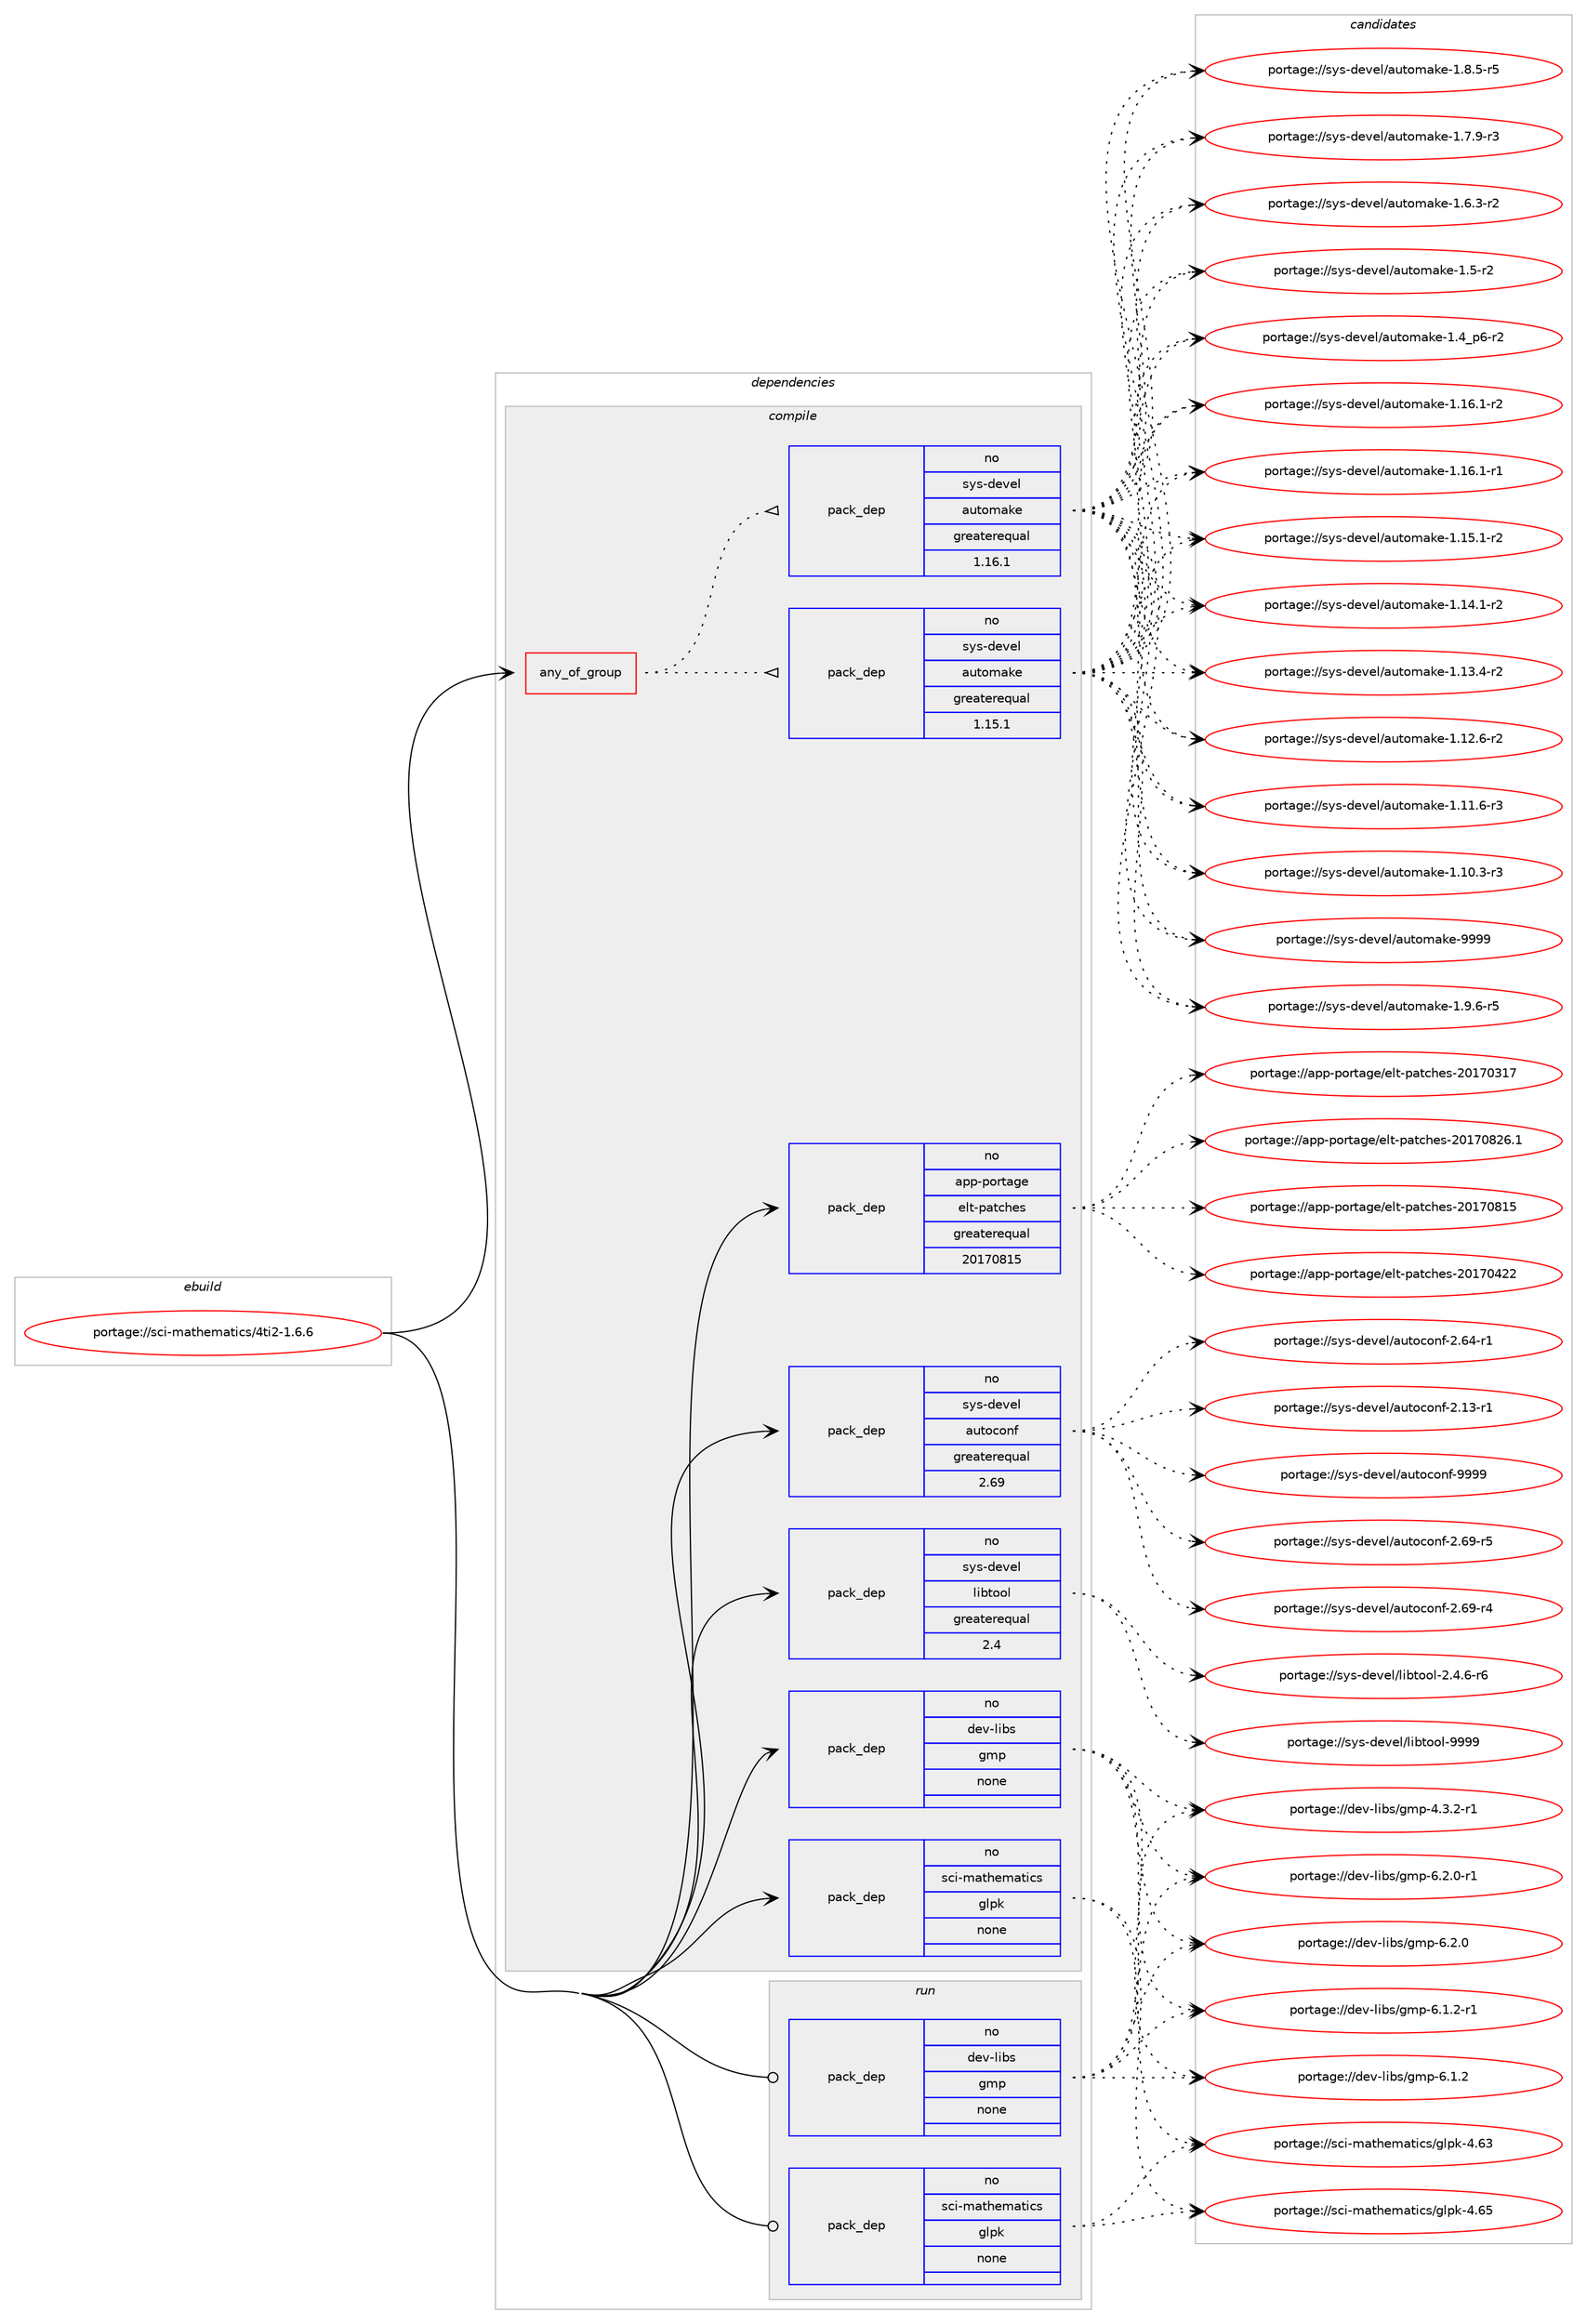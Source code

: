 digraph prolog {

# *************
# Graph options
# *************

newrank=true;
concentrate=true;
compound=true;
graph [rankdir=LR,fontname=Helvetica,fontsize=10,ranksep=1.5];#, ranksep=2.5, nodesep=0.2];
edge  [arrowhead=vee];
node  [fontname=Helvetica,fontsize=10];

# **********
# The ebuild
# **********

subgraph cluster_leftcol {
color=gray;
rank=same;
label=<<i>ebuild</i>>;
id [label="portage://sci-mathematics/4ti2-1.6.6", color=red, width=4, href="../sci-mathematics/4ti2-1.6.6.svg"];
}

# ****************
# The dependencies
# ****************

subgraph cluster_midcol {
color=gray;
label=<<i>dependencies</i>>;
subgraph cluster_compile {
fillcolor="#eeeeee";
style=filled;
label=<<i>compile</i>>;
subgraph any787 {
dependency36451 [label=<<TABLE BORDER="0" CELLBORDER="1" CELLSPACING="0" CELLPADDING="4"><TR><TD CELLPADDING="10">any_of_group</TD></TR></TABLE>>, shape=none, color=red];subgraph pack29138 {
dependency36452 [label=<<TABLE BORDER="0" CELLBORDER="1" CELLSPACING="0" CELLPADDING="4" WIDTH="220"><TR><TD ROWSPAN="6" CELLPADDING="30">pack_dep</TD></TR><TR><TD WIDTH="110">no</TD></TR><TR><TD>sys-devel</TD></TR><TR><TD>automake</TD></TR><TR><TD>greaterequal</TD></TR><TR><TD>1.16.1</TD></TR></TABLE>>, shape=none, color=blue];
}
dependency36451:e -> dependency36452:w [weight=20,style="dotted",arrowhead="oinv"];
subgraph pack29139 {
dependency36453 [label=<<TABLE BORDER="0" CELLBORDER="1" CELLSPACING="0" CELLPADDING="4" WIDTH="220"><TR><TD ROWSPAN="6" CELLPADDING="30">pack_dep</TD></TR><TR><TD WIDTH="110">no</TD></TR><TR><TD>sys-devel</TD></TR><TR><TD>automake</TD></TR><TR><TD>greaterequal</TD></TR><TR><TD>1.15.1</TD></TR></TABLE>>, shape=none, color=blue];
}
dependency36451:e -> dependency36453:w [weight=20,style="dotted",arrowhead="oinv"];
}
id:e -> dependency36451:w [weight=20,style="solid",arrowhead="vee"];
subgraph pack29140 {
dependency36454 [label=<<TABLE BORDER="0" CELLBORDER="1" CELLSPACING="0" CELLPADDING="4" WIDTH="220"><TR><TD ROWSPAN="6" CELLPADDING="30">pack_dep</TD></TR><TR><TD WIDTH="110">no</TD></TR><TR><TD>app-portage</TD></TR><TR><TD>elt-patches</TD></TR><TR><TD>greaterequal</TD></TR><TR><TD>20170815</TD></TR></TABLE>>, shape=none, color=blue];
}
id:e -> dependency36454:w [weight=20,style="solid",arrowhead="vee"];
subgraph pack29141 {
dependency36455 [label=<<TABLE BORDER="0" CELLBORDER="1" CELLSPACING="0" CELLPADDING="4" WIDTH="220"><TR><TD ROWSPAN="6" CELLPADDING="30">pack_dep</TD></TR><TR><TD WIDTH="110">no</TD></TR><TR><TD>dev-libs</TD></TR><TR><TD>gmp</TD></TR><TR><TD>none</TD></TR><TR><TD></TD></TR></TABLE>>, shape=none, color=blue];
}
id:e -> dependency36455:w [weight=20,style="solid",arrowhead="vee"];
subgraph pack29142 {
dependency36456 [label=<<TABLE BORDER="0" CELLBORDER="1" CELLSPACING="0" CELLPADDING="4" WIDTH="220"><TR><TD ROWSPAN="6" CELLPADDING="30">pack_dep</TD></TR><TR><TD WIDTH="110">no</TD></TR><TR><TD>sci-mathematics</TD></TR><TR><TD>glpk</TD></TR><TR><TD>none</TD></TR><TR><TD></TD></TR></TABLE>>, shape=none, color=blue];
}
id:e -> dependency36456:w [weight=20,style="solid",arrowhead="vee"];
subgraph pack29143 {
dependency36457 [label=<<TABLE BORDER="0" CELLBORDER="1" CELLSPACING="0" CELLPADDING="4" WIDTH="220"><TR><TD ROWSPAN="6" CELLPADDING="30">pack_dep</TD></TR><TR><TD WIDTH="110">no</TD></TR><TR><TD>sys-devel</TD></TR><TR><TD>autoconf</TD></TR><TR><TD>greaterequal</TD></TR><TR><TD>2.69</TD></TR></TABLE>>, shape=none, color=blue];
}
id:e -> dependency36457:w [weight=20,style="solid",arrowhead="vee"];
subgraph pack29144 {
dependency36458 [label=<<TABLE BORDER="0" CELLBORDER="1" CELLSPACING="0" CELLPADDING="4" WIDTH="220"><TR><TD ROWSPAN="6" CELLPADDING="30">pack_dep</TD></TR><TR><TD WIDTH="110">no</TD></TR><TR><TD>sys-devel</TD></TR><TR><TD>libtool</TD></TR><TR><TD>greaterequal</TD></TR><TR><TD>2.4</TD></TR></TABLE>>, shape=none, color=blue];
}
id:e -> dependency36458:w [weight=20,style="solid",arrowhead="vee"];
}
subgraph cluster_compileandrun {
fillcolor="#eeeeee";
style=filled;
label=<<i>compile and run</i>>;
}
subgraph cluster_run {
fillcolor="#eeeeee";
style=filled;
label=<<i>run</i>>;
subgraph pack29145 {
dependency36459 [label=<<TABLE BORDER="0" CELLBORDER="1" CELLSPACING="0" CELLPADDING="4" WIDTH="220"><TR><TD ROWSPAN="6" CELLPADDING="30">pack_dep</TD></TR><TR><TD WIDTH="110">no</TD></TR><TR><TD>dev-libs</TD></TR><TR><TD>gmp</TD></TR><TR><TD>none</TD></TR><TR><TD></TD></TR></TABLE>>, shape=none, color=blue];
}
id:e -> dependency36459:w [weight=20,style="solid",arrowhead="odot"];
subgraph pack29146 {
dependency36460 [label=<<TABLE BORDER="0" CELLBORDER="1" CELLSPACING="0" CELLPADDING="4" WIDTH="220"><TR><TD ROWSPAN="6" CELLPADDING="30">pack_dep</TD></TR><TR><TD WIDTH="110">no</TD></TR><TR><TD>sci-mathematics</TD></TR><TR><TD>glpk</TD></TR><TR><TD>none</TD></TR><TR><TD></TD></TR></TABLE>>, shape=none, color=blue];
}
id:e -> dependency36460:w [weight=20,style="solid",arrowhead="odot"];
}
}

# **************
# The candidates
# **************

subgraph cluster_choices {
rank=same;
color=gray;
label=<<i>candidates</i>>;

subgraph choice29138 {
color=black;
nodesep=1;
choice115121115451001011181011084797117116111109971071014557575757 [label="portage://sys-devel/automake-9999", color=red, width=4,href="../sys-devel/automake-9999.svg"];
choice115121115451001011181011084797117116111109971071014549465746544511453 [label="portage://sys-devel/automake-1.9.6-r5", color=red, width=4,href="../sys-devel/automake-1.9.6-r5.svg"];
choice115121115451001011181011084797117116111109971071014549465646534511453 [label="portage://sys-devel/automake-1.8.5-r5", color=red, width=4,href="../sys-devel/automake-1.8.5-r5.svg"];
choice115121115451001011181011084797117116111109971071014549465546574511451 [label="portage://sys-devel/automake-1.7.9-r3", color=red, width=4,href="../sys-devel/automake-1.7.9-r3.svg"];
choice115121115451001011181011084797117116111109971071014549465446514511450 [label="portage://sys-devel/automake-1.6.3-r2", color=red, width=4,href="../sys-devel/automake-1.6.3-r2.svg"];
choice11512111545100101118101108479711711611110997107101454946534511450 [label="portage://sys-devel/automake-1.5-r2", color=red, width=4,href="../sys-devel/automake-1.5-r2.svg"];
choice115121115451001011181011084797117116111109971071014549465295112544511450 [label="portage://sys-devel/automake-1.4_p6-r2", color=red, width=4,href="../sys-devel/automake-1.4_p6-r2.svg"];
choice11512111545100101118101108479711711611110997107101454946495446494511450 [label="portage://sys-devel/automake-1.16.1-r2", color=red, width=4,href="../sys-devel/automake-1.16.1-r2.svg"];
choice11512111545100101118101108479711711611110997107101454946495446494511449 [label="portage://sys-devel/automake-1.16.1-r1", color=red, width=4,href="../sys-devel/automake-1.16.1-r1.svg"];
choice11512111545100101118101108479711711611110997107101454946495346494511450 [label="portage://sys-devel/automake-1.15.1-r2", color=red, width=4,href="../sys-devel/automake-1.15.1-r2.svg"];
choice11512111545100101118101108479711711611110997107101454946495246494511450 [label="portage://sys-devel/automake-1.14.1-r2", color=red, width=4,href="../sys-devel/automake-1.14.1-r2.svg"];
choice11512111545100101118101108479711711611110997107101454946495146524511450 [label="portage://sys-devel/automake-1.13.4-r2", color=red, width=4,href="../sys-devel/automake-1.13.4-r2.svg"];
choice11512111545100101118101108479711711611110997107101454946495046544511450 [label="portage://sys-devel/automake-1.12.6-r2", color=red, width=4,href="../sys-devel/automake-1.12.6-r2.svg"];
choice11512111545100101118101108479711711611110997107101454946494946544511451 [label="portage://sys-devel/automake-1.11.6-r3", color=red, width=4,href="../sys-devel/automake-1.11.6-r3.svg"];
choice11512111545100101118101108479711711611110997107101454946494846514511451 [label="portage://sys-devel/automake-1.10.3-r3", color=red, width=4,href="../sys-devel/automake-1.10.3-r3.svg"];
dependency36452:e -> choice115121115451001011181011084797117116111109971071014557575757:w [style=dotted,weight="100"];
dependency36452:e -> choice115121115451001011181011084797117116111109971071014549465746544511453:w [style=dotted,weight="100"];
dependency36452:e -> choice115121115451001011181011084797117116111109971071014549465646534511453:w [style=dotted,weight="100"];
dependency36452:e -> choice115121115451001011181011084797117116111109971071014549465546574511451:w [style=dotted,weight="100"];
dependency36452:e -> choice115121115451001011181011084797117116111109971071014549465446514511450:w [style=dotted,weight="100"];
dependency36452:e -> choice11512111545100101118101108479711711611110997107101454946534511450:w [style=dotted,weight="100"];
dependency36452:e -> choice115121115451001011181011084797117116111109971071014549465295112544511450:w [style=dotted,weight="100"];
dependency36452:e -> choice11512111545100101118101108479711711611110997107101454946495446494511450:w [style=dotted,weight="100"];
dependency36452:e -> choice11512111545100101118101108479711711611110997107101454946495446494511449:w [style=dotted,weight="100"];
dependency36452:e -> choice11512111545100101118101108479711711611110997107101454946495346494511450:w [style=dotted,weight="100"];
dependency36452:e -> choice11512111545100101118101108479711711611110997107101454946495246494511450:w [style=dotted,weight="100"];
dependency36452:e -> choice11512111545100101118101108479711711611110997107101454946495146524511450:w [style=dotted,weight="100"];
dependency36452:e -> choice11512111545100101118101108479711711611110997107101454946495046544511450:w [style=dotted,weight="100"];
dependency36452:e -> choice11512111545100101118101108479711711611110997107101454946494946544511451:w [style=dotted,weight="100"];
dependency36452:e -> choice11512111545100101118101108479711711611110997107101454946494846514511451:w [style=dotted,weight="100"];
}
subgraph choice29139 {
color=black;
nodesep=1;
choice115121115451001011181011084797117116111109971071014557575757 [label="portage://sys-devel/automake-9999", color=red, width=4,href="../sys-devel/automake-9999.svg"];
choice115121115451001011181011084797117116111109971071014549465746544511453 [label="portage://sys-devel/automake-1.9.6-r5", color=red, width=4,href="../sys-devel/automake-1.9.6-r5.svg"];
choice115121115451001011181011084797117116111109971071014549465646534511453 [label="portage://sys-devel/automake-1.8.5-r5", color=red, width=4,href="../sys-devel/automake-1.8.5-r5.svg"];
choice115121115451001011181011084797117116111109971071014549465546574511451 [label="portage://sys-devel/automake-1.7.9-r3", color=red, width=4,href="../sys-devel/automake-1.7.9-r3.svg"];
choice115121115451001011181011084797117116111109971071014549465446514511450 [label="portage://sys-devel/automake-1.6.3-r2", color=red, width=4,href="../sys-devel/automake-1.6.3-r2.svg"];
choice11512111545100101118101108479711711611110997107101454946534511450 [label="portage://sys-devel/automake-1.5-r2", color=red, width=4,href="../sys-devel/automake-1.5-r2.svg"];
choice115121115451001011181011084797117116111109971071014549465295112544511450 [label="portage://sys-devel/automake-1.4_p6-r2", color=red, width=4,href="../sys-devel/automake-1.4_p6-r2.svg"];
choice11512111545100101118101108479711711611110997107101454946495446494511450 [label="portage://sys-devel/automake-1.16.1-r2", color=red, width=4,href="../sys-devel/automake-1.16.1-r2.svg"];
choice11512111545100101118101108479711711611110997107101454946495446494511449 [label="portage://sys-devel/automake-1.16.1-r1", color=red, width=4,href="../sys-devel/automake-1.16.1-r1.svg"];
choice11512111545100101118101108479711711611110997107101454946495346494511450 [label="portage://sys-devel/automake-1.15.1-r2", color=red, width=4,href="../sys-devel/automake-1.15.1-r2.svg"];
choice11512111545100101118101108479711711611110997107101454946495246494511450 [label="portage://sys-devel/automake-1.14.1-r2", color=red, width=4,href="../sys-devel/automake-1.14.1-r2.svg"];
choice11512111545100101118101108479711711611110997107101454946495146524511450 [label="portage://sys-devel/automake-1.13.4-r2", color=red, width=4,href="../sys-devel/automake-1.13.4-r2.svg"];
choice11512111545100101118101108479711711611110997107101454946495046544511450 [label="portage://sys-devel/automake-1.12.6-r2", color=red, width=4,href="../sys-devel/automake-1.12.6-r2.svg"];
choice11512111545100101118101108479711711611110997107101454946494946544511451 [label="portage://sys-devel/automake-1.11.6-r3", color=red, width=4,href="../sys-devel/automake-1.11.6-r3.svg"];
choice11512111545100101118101108479711711611110997107101454946494846514511451 [label="portage://sys-devel/automake-1.10.3-r3", color=red, width=4,href="../sys-devel/automake-1.10.3-r3.svg"];
dependency36453:e -> choice115121115451001011181011084797117116111109971071014557575757:w [style=dotted,weight="100"];
dependency36453:e -> choice115121115451001011181011084797117116111109971071014549465746544511453:w [style=dotted,weight="100"];
dependency36453:e -> choice115121115451001011181011084797117116111109971071014549465646534511453:w [style=dotted,weight="100"];
dependency36453:e -> choice115121115451001011181011084797117116111109971071014549465546574511451:w [style=dotted,weight="100"];
dependency36453:e -> choice115121115451001011181011084797117116111109971071014549465446514511450:w [style=dotted,weight="100"];
dependency36453:e -> choice11512111545100101118101108479711711611110997107101454946534511450:w [style=dotted,weight="100"];
dependency36453:e -> choice115121115451001011181011084797117116111109971071014549465295112544511450:w [style=dotted,weight="100"];
dependency36453:e -> choice11512111545100101118101108479711711611110997107101454946495446494511450:w [style=dotted,weight="100"];
dependency36453:e -> choice11512111545100101118101108479711711611110997107101454946495446494511449:w [style=dotted,weight="100"];
dependency36453:e -> choice11512111545100101118101108479711711611110997107101454946495346494511450:w [style=dotted,weight="100"];
dependency36453:e -> choice11512111545100101118101108479711711611110997107101454946495246494511450:w [style=dotted,weight="100"];
dependency36453:e -> choice11512111545100101118101108479711711611110997107101454946495146524511450:w [style=dotted,weight="100"];
dependency36453:e -> choice11512111545100101118101108479711711611110997107101454946495046544511450:w [style=dotted,weight="100"];
dependency36453:e -> choice11512111545100101118101108479711711611110997107101454946494946544511451:w [style=dotted,weight="100"];
dependency36453:e -> choice11512111545100101118101108479711711611110997107101454946494846514511451:w [style=dotted,weight="100"];
}
subgraph choice29140 {
color=black;
nodesep=1;
choice971121124511211111411697103101471011081164511297116991041011154550484955485650544649 [label="portage://app-portage/elt-patches-20170826.1", color=red, width=4,href="../app-portage/elt-patches-20170826.1.svg"];
choice97112112451121111141169710310147101108116451129711699104101115455048495548564953 [label="portage://app-portage/elt-patches-20170815", color=red, width=4,href="../app-portage/elt-patches-20170815.svg"];
choice97112112451121111141169710310147101108116451129711699104101115455048495548525050 [label="portage://app-portage/elt-patches-20170422", color=red, width=4,href="../app-portage/elt-patches-20170422.svg"];
choice97112112451121111141169710310147101108116451129711699104101115455048495548514955 [label="portage://app-portage/elt-patches-20170317", color=red, width=4,href="../app-portage/elt-patches-20170317.svg"];
dependency36454:e -> choice971121124511211111411697103101471011081164511297116991041011154550484955485650544649:w [style=dotted,weight="100"];
dependency36454:e -> choice97112112451121111141169710310147101108116451129711699104101115455048495548564953:w [style=dotted,weight="100"];
dependency36454:e -> choice97112112451121111141169710310147101108116451129711699104101115455048495548525050:w [style=dotted,weight="100"];
dependency36454:e -> choice97112112451121111141169710310147101108116451129711699104101115455048495548514955:w [style=dotted,weight="100"];
}
subgraph choice29141 {
color=black;
nodesep=1;
choice1001011184510810598115471031091124554465046484511449 [label="portage://dev-libs/gmp-6.2.0-r1", color=red, width=4,href="../dev-libs/gmp-6.2.0-r1.svg"];
choice100101118451081059811547103109112455446504648 [label="portage://dev-libs/gmp-6.2.0", color=red, width=4,href="../dev-libs/gmp-6.2.0.svg"];
choice1001011184510810598115471031091124554464946504511449 [label="portage://dev-libs/gmp-6.1.2-r1", color=red, width=4,href="../dev-libs/gmp-6.1.2-r1.svg"];
choice100101118451081059811547103109112455446494650 [label="portage://dev-libs/gmp-6.1.2", color=red, width=4,href="../dev-libs/gmp-6.1.2.svg"];
choice1001011184510810598115471031091124552465146504511449 [label="portage://dev-libs/gmp-4.3.2-r1", color=red, width=4,href="../dev-libs/gmp-4.3.2-r1.svg"];
dependency36455:e -> choice1001011184510810598115471031091124554465046484511449:w [style=dotted,weight="100"];
dependency36455:e -> choice100101118451081059811547103109112455446504648:w [style=dotted,weight="100"];
dependency36455:e -> choice1001011184510810598115471031091124554464946504511449:w [style=dotted,weight="100"];
dependency36455:e -> choice100101118451081059811547103109112455446494650:w [style=dotted,weight="100"];
dependency36455:e -> choice1001011184510810598115471031091124552465146504511449:w [style=dotted,weight="100"];
}
subgraph choice29142 {
color=black;
nodesep=1;
choice1159910545109971161041011099711610599115471031081121074552465453 [label="portage://sci-mathematics/glpk-4.65", color=red, width=4,href="../sci-mathematics/glpk-4.65.svg"];
choice1159910545109971161041011099711610599115471031081121074552465451 [label="portage://sci-mathematics/glpk-4.63", color=red, width=4,href="../sci-mathematics/glpk-4.63.svg"];
dependency36456:e -> choice1159910545109971161041011099711610599115471031081121074552465453:w [style=dotted,weight="100"];
dependency36456:e -> choice1159910545109971161041011099711610599115471031081121074552465451:w [style=dotted,weight="100"];
}
subgraph choice29143 {
color=black;
nodesep=1;
choice115121115451001011181011084797117116111991111101024557575757 [label="portage://sys-devel/autoconf-9999", color=red, width=4,href="../sys-devel/autoconf-9999.svg"];
choice1151211154510010111810110847971171161119911111010245504654574511453 [label="portage://sys-devel/autoconf-2.69-r5", color=red, width=4,href="../sys-devel/autoconf-2.69-r5.svg"];
choice1151211154510010111810110847971171161119911111010245504654574511452 [label="portage://sys-devel/autoconf-2.69-r4", color=red, width=4,href="../sys-devel/autoconf-2.69-r4.svg"];
choice1151211154510010111810110847971171161119911111010245504654524511449 [label="portage://sys-devel/autoconf-2.64-r1", color=red, width=4,href="../sys-devel/autoconf-2.64-r1.svg"];
choice1151211154510010111810110847971171161119911111010245504649514511449 [label="portage://sys-devel/autoconf-2.13-r1", color=red, width=4,href="../sys-devel/autoconf-2.13-r1.svg"];
dependency36457:e -> choice115121115451001011181011084797117116111991111101024557575757:w [style=dotted,weight="100"];
dependency36457:e -> choice1151211154510010111810110847971171161119911111010245504654574511453:w [style=dotted,weight="100"];
dependency36457:e -> choice1151211154510010111810110847971171161119911111010245504654574511452:w [style=dotted,weight="100"];
dependency36457:e -> choice1151211154510010111810110847971171161119911111010245504654524511449:w [style=dotted,weight="100"];
dependency36457:e -> choice1151211154510010111810110847971171161119911111010245504649514511449:w [style=dotted,weight="100"];
}
subgraph choice29144 {
color=black;
nodesep=1;
choice1151211154510010111810110847108105981161111111084557575757 [label="portage://sys-devel/libtool-9999", color=red, width=4,href="../sys-devel/libtool-9999.svg"];
choice1151211154510010111810110847108105981161111111084550465246544511454 [label="portage://sys-devel/libtool-2.4.6-r6", color=red, width=4,href="../sys-devel/libtool-2.4.6-r6.svg"];
dependency36458:e -> choice1151211154510010111810110847108105981161111111084557575757:w [style=dotted,weight="100"];
dependency36458:e -> choice1151211154510010111810110847108105981161111111084550465246544511454:w [style=dotted,weight="100"];
}
subgraph choice29145 {
color=black;
nodesep=1;
choice1001011184510810598115471031091124554465046484511449 [label="portage://dev-libs/gmp-6.2.0-r1", color=red, width=4,href="../dev-libs/gmp-6.2.0-r1.svg"];
choice100101118451081059811547103109112455446504648 [label="portage://dev-libs/gmp-6.2.0", color=red, width=4,href="../dev-libs/gmp-6.2.0.svg"];
choice1001011184510810598115471031091124554464946504511449 [label="portage://dev-libs/gmp-6.1.2-r1", color=red, width=4,href="../dev-libs/gmp-6.1.2-r1.svg"];
choice100101118451081059811547103109112455446494650 [label="portage://dev-libs/gmp-6.1.2", color=red, width=4,href="../dev-libs/gmp-6.1.2.svg"];
choice1001011184510810598115471031091124552465146504511449 [label="portage://dev-libs/gmp-4.3.2-r1", color=red, width=4,href="../dev-libs/gmp-4.3.2-r1.svg"];
dependency36459:e -> choice1001011184510810598115471031091124554465046484511449:w [style=dotted,weight="100"];
dependency36459:e -> choice100101118451081059811547103109112455446504648:w [style=dotted,weight="100"];
dependency36459:e -> choice1001011184510810598115471031091124554464946504511449:w [style=dotted,weight="100"];
dependency36459:e -> choice100101118451081059811547103109112455446494650:w [style=dotted,weight="100"];
dependency36459:e -> choice1001011184510810598115471031091124552465146504511449:w [style=dotted,weight="100"];
}
subgraph choice29146 {
color=black;
nodesep=1;
choice1159910545109971161041011099711610599115471031081121074552465453 [label="portage://sci-mathematics/glpk-4.65", color=red, width=4,href="../sci-mathematics/glpk-4.65.svg"];
choice1159910545109971161041011099711610599115471031081121074552465451 [label="portage://sci-mathematics/glpk-4.63", color=red, width=4,href="../sci-mathematics/glpk-4.63.svg"];
dependency36460:e -> choice1159910545109971161041011099711610599115471031081121074552465453:w [style=dotted,weight="100"];
dependency36460:e -> choice1159910545109971161041011099711610599115471031081121074552465451:w [style=dotted,weight="100"];
}
}

}
